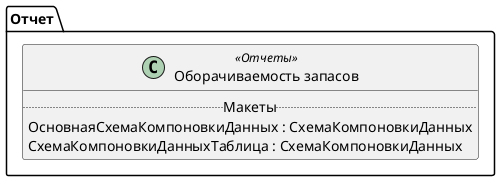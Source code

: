 ﻿@startuml ОборачиваемостьЗапасов
'!include templates.wsd
'..\include templates.wsd
class Отчет.ОборачиваемостьЗапасов as "Оборачиваемость запасов" <<Отчеты>>
{
..Макеты..
ОсновнаяСхемаКомпоновкиДанных : СхемаКомпоновкиДанных
СхемаКомпоновкиДанныхТаблица : СхемаКомпоновкиДанных
}
@enduml
